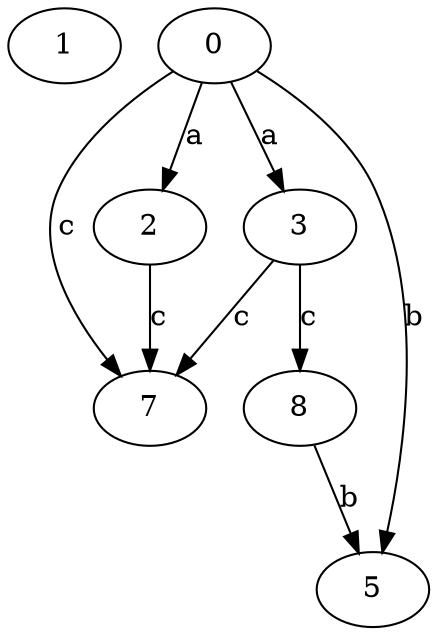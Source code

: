 strict digraph  {
1;
2;
3;
5;
0;
7;
8;
2 -> 7  [label=c];
3 -> 7  [label=c];
3 -> 8  [label=c];
0 -> 2  [label=a];
0 -> 3  [label=a];
0 -> 5  [label=b];
0 -> 7  [label=c];
8 -> 5  [label=b];
}
